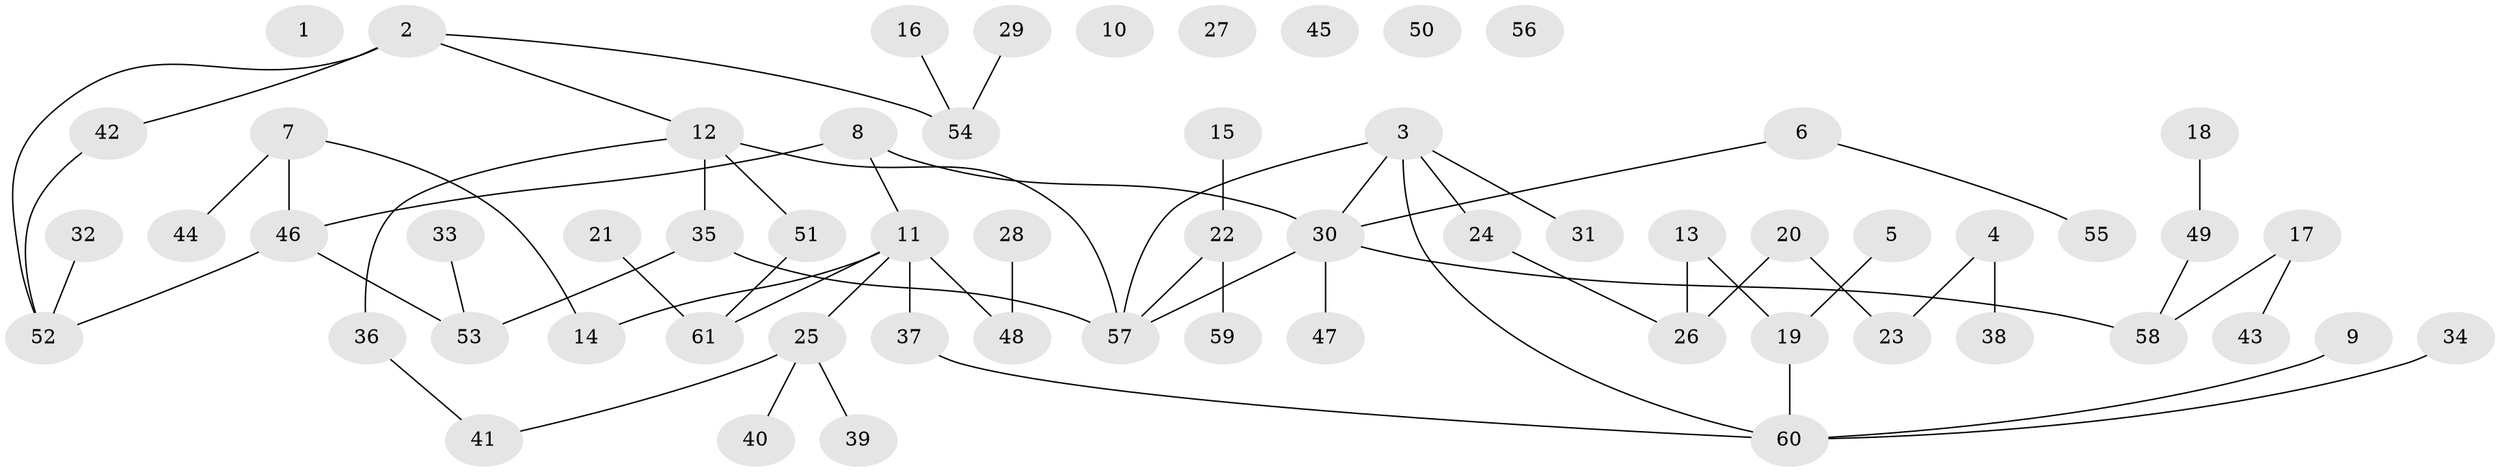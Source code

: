 // coarse degree distribution, {3: 0.23809523809523808, 1: 0.3333333333333333, 2: 0.23809523809523808, 5: 0.09523809523809523, 6: 0.09523809523809523}
// Generated by graph-tools (version 1.1) at 2025/35/03/04/25 23:35:57]
// undirected, 61 vertices, 64 edges
graph export_dot {
  node [color=gray90,style=filled];
  1;
  2;
  3;
  4;
  5;
  6;
  7;
  8;
  9;
  10;
  11;
  12;
  13;
  14;
  15;
  16;
  17;
  18;
  19;
  20;
  21;
  22;
  23;
  24;
  25;
  26;
  27;
  28;
  29;
  30;
  31;
  32;
  33;
  34;
  35;
  36;
  37;
  38;
  39;
  40;
  41;
  42;
  43;
  44;
  45;
  46;
  47;
  48;
  49;
  50;
  51;
  52;
  53;
  54;
  55;
  56;
  57;
  58;
  59;
  60;
  61;
  2 -- 12;
  2 -- 42;
  2 -- 52;
  2 -- 54;
  3 -- 24;
  3 -- 30;
  3 -- 31;
  3 -- 57;
  3 -- 60;
  4 -- 23;
  4 -- 38;
  5 -- 19;
  6 -- 30;
  6 -- 55;
  7 -- 14;
  7 -- 44;
  7 -- 46;
  8 -- 11;
  8 -- 30;
  8 -- 46;
  9 -- 60;
  11 -- 14;
  11 -- 25;
  11 -- 37;
  11 -- 48;
  11 -- 61;
  12 -- 35;
  12 -- 36;
  12 -- 51;
  12 -- 57;
  13 -- 19;
  13 -- 26;
  15 -- 22;
  16 -- 54;
  17 -- 43;
  17 -- 58;
  18 -- 49;
  19 -- 60;
  20 -- 23;
  20 -- 26;
  21 -- 61;
  22 -- 57;
  22 -- 59;
  24 -- 26;
  25 -- 39;
  25 -- 40;
  25 -- 41;
  28 -- 48;
  29 -- 54;
  30 -- 47;
  30 -- 57;
  30 -- 58;
  32 -- 52;
  33 -- 53;
  34 -- 60;
  35 -- 53;
  35 -- 57;
  36 -- 41;
  37 -- 60;
  42 -- 52;
  46 -- 52;
  46 -- 53;
  49 -- 58;
  51 -- 61;
}
